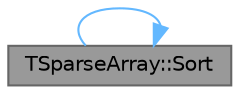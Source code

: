 digraph "TSparseArray::Sort"
{
 // INTERACTIVE_SVG=YES
 // LATEX_PDF_SIZE
  bgcolor="transparent";
  edge [fontname=Helvetica,fontsize=10,labelfontname=Helvetica,labelfontsize=10];
  node [fontname=Helvetica,fontsize=10,shape=box,height=0.2,width=0.4];
  rankdir="RL";
  Node1 [id="Node000001",label="TSparseArray::Sort",height=0.2,width=0.4,color="gray40", fillcolor="grey60", style="filled", fontcolor="black",tooltip="Sorts the elements assuming < operator is defined for ElementType."];
  Node1 -> Node1 [id="edge1_Node000001_Node000001",dir="back",color="steelblue1",style="solid",tooltip=" "];
}
